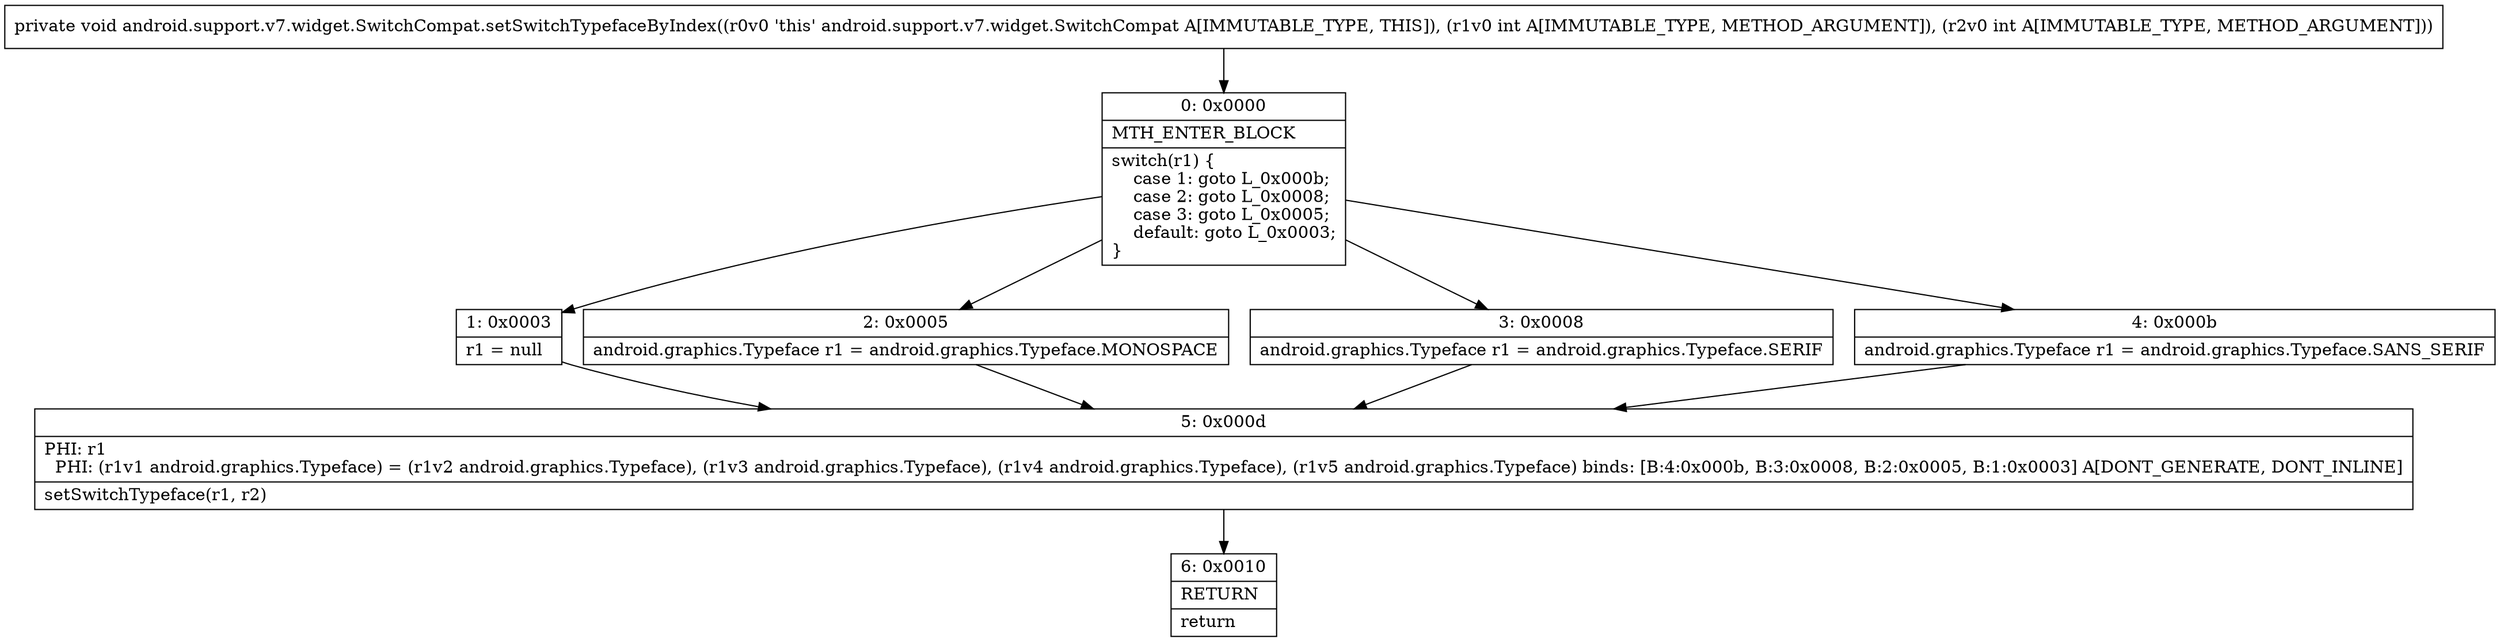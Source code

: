 digraph "CFG forandroid.support.v7.widget.SwitchCompat.setSwitchTypefaceByIndex(II)V" {
Node_0 [shape=record,label="{0\:\ 0x0000|MTH_ENTER_BLOCK\l|switch(r1) \{\l    case 1: goto L_0x000b;\l    case 2: goto L_0x0008;\l    case 3: goto L_0x0005;\l    default: goto L_0x0003;\l\}\l}"];
Node_1 [shape=record,label="{1\:\ 0x0003|r1 = null\l}"];
Node_2 [shape=record,label="{2\:\ 0x0005|android.graphics.Typeface r1 = android.graphics.Typeface.MONOSPACE\l}"];
Node_3 [shape=record,label="{3\:\ 0x0008|android.graphics.Typeface r1 = android.graphics.Typeface.SERIF\l}"];
Node_4 [shape=record,label="{4\:\ 0x000b|android.graphics.Typeface r1 = android.graphics.Typeface.SANS_SERIF\l}"];
Node_5 [shape=record,label="{5\:\ 0x000d|PHI: r1 \l  PHI: (r1v1 android.graphics.Typeface) = (r1v2 android.graphics.Typeface), (r1v3 android.graphics.Typeface), (r1v4 android.graphics.Typeface), (r1v5 android.graphics.Typeface) binds: [B:4:0x000b, B:3:0x0008, B:2:0x0005, B:1:0x0003] A[DONT_GENERATE, DONT_INLINE]\l|setSwitchTypeface(r1, r2)\l}"];
Node_6 [shape=record,label="{6\:\ 0x0010|RETURN\l|return\l}"];
MethodNode[shape=record,label="{private void android.support.v7.widget.SwitchCompat.setSwitchTypefaceByIndex((r0v0 'this' android.support.v7.widget.SwitchCompat A[IMMUTABLE_TYPE, THIS]), (r1v0 int A[IMMUTABLE_TYPE, METHOD_ARGUMENT]), (r2v0 int A[IMMUTABLE_TYPE, METHOD_ARGUMENT])) }"];
MethodNode -> Node_0;
Node_0 -> Node_1;
Node_0 -> Node_2;
Node_0 -> Node_3;
Node_0 -> Node_4;
Node_1 -> Node_5;
Node_2 -> Node_5;
Node_3 -> Node_5;
Node_4 -> Node_5;
Node_5 -> Node_6;
}


